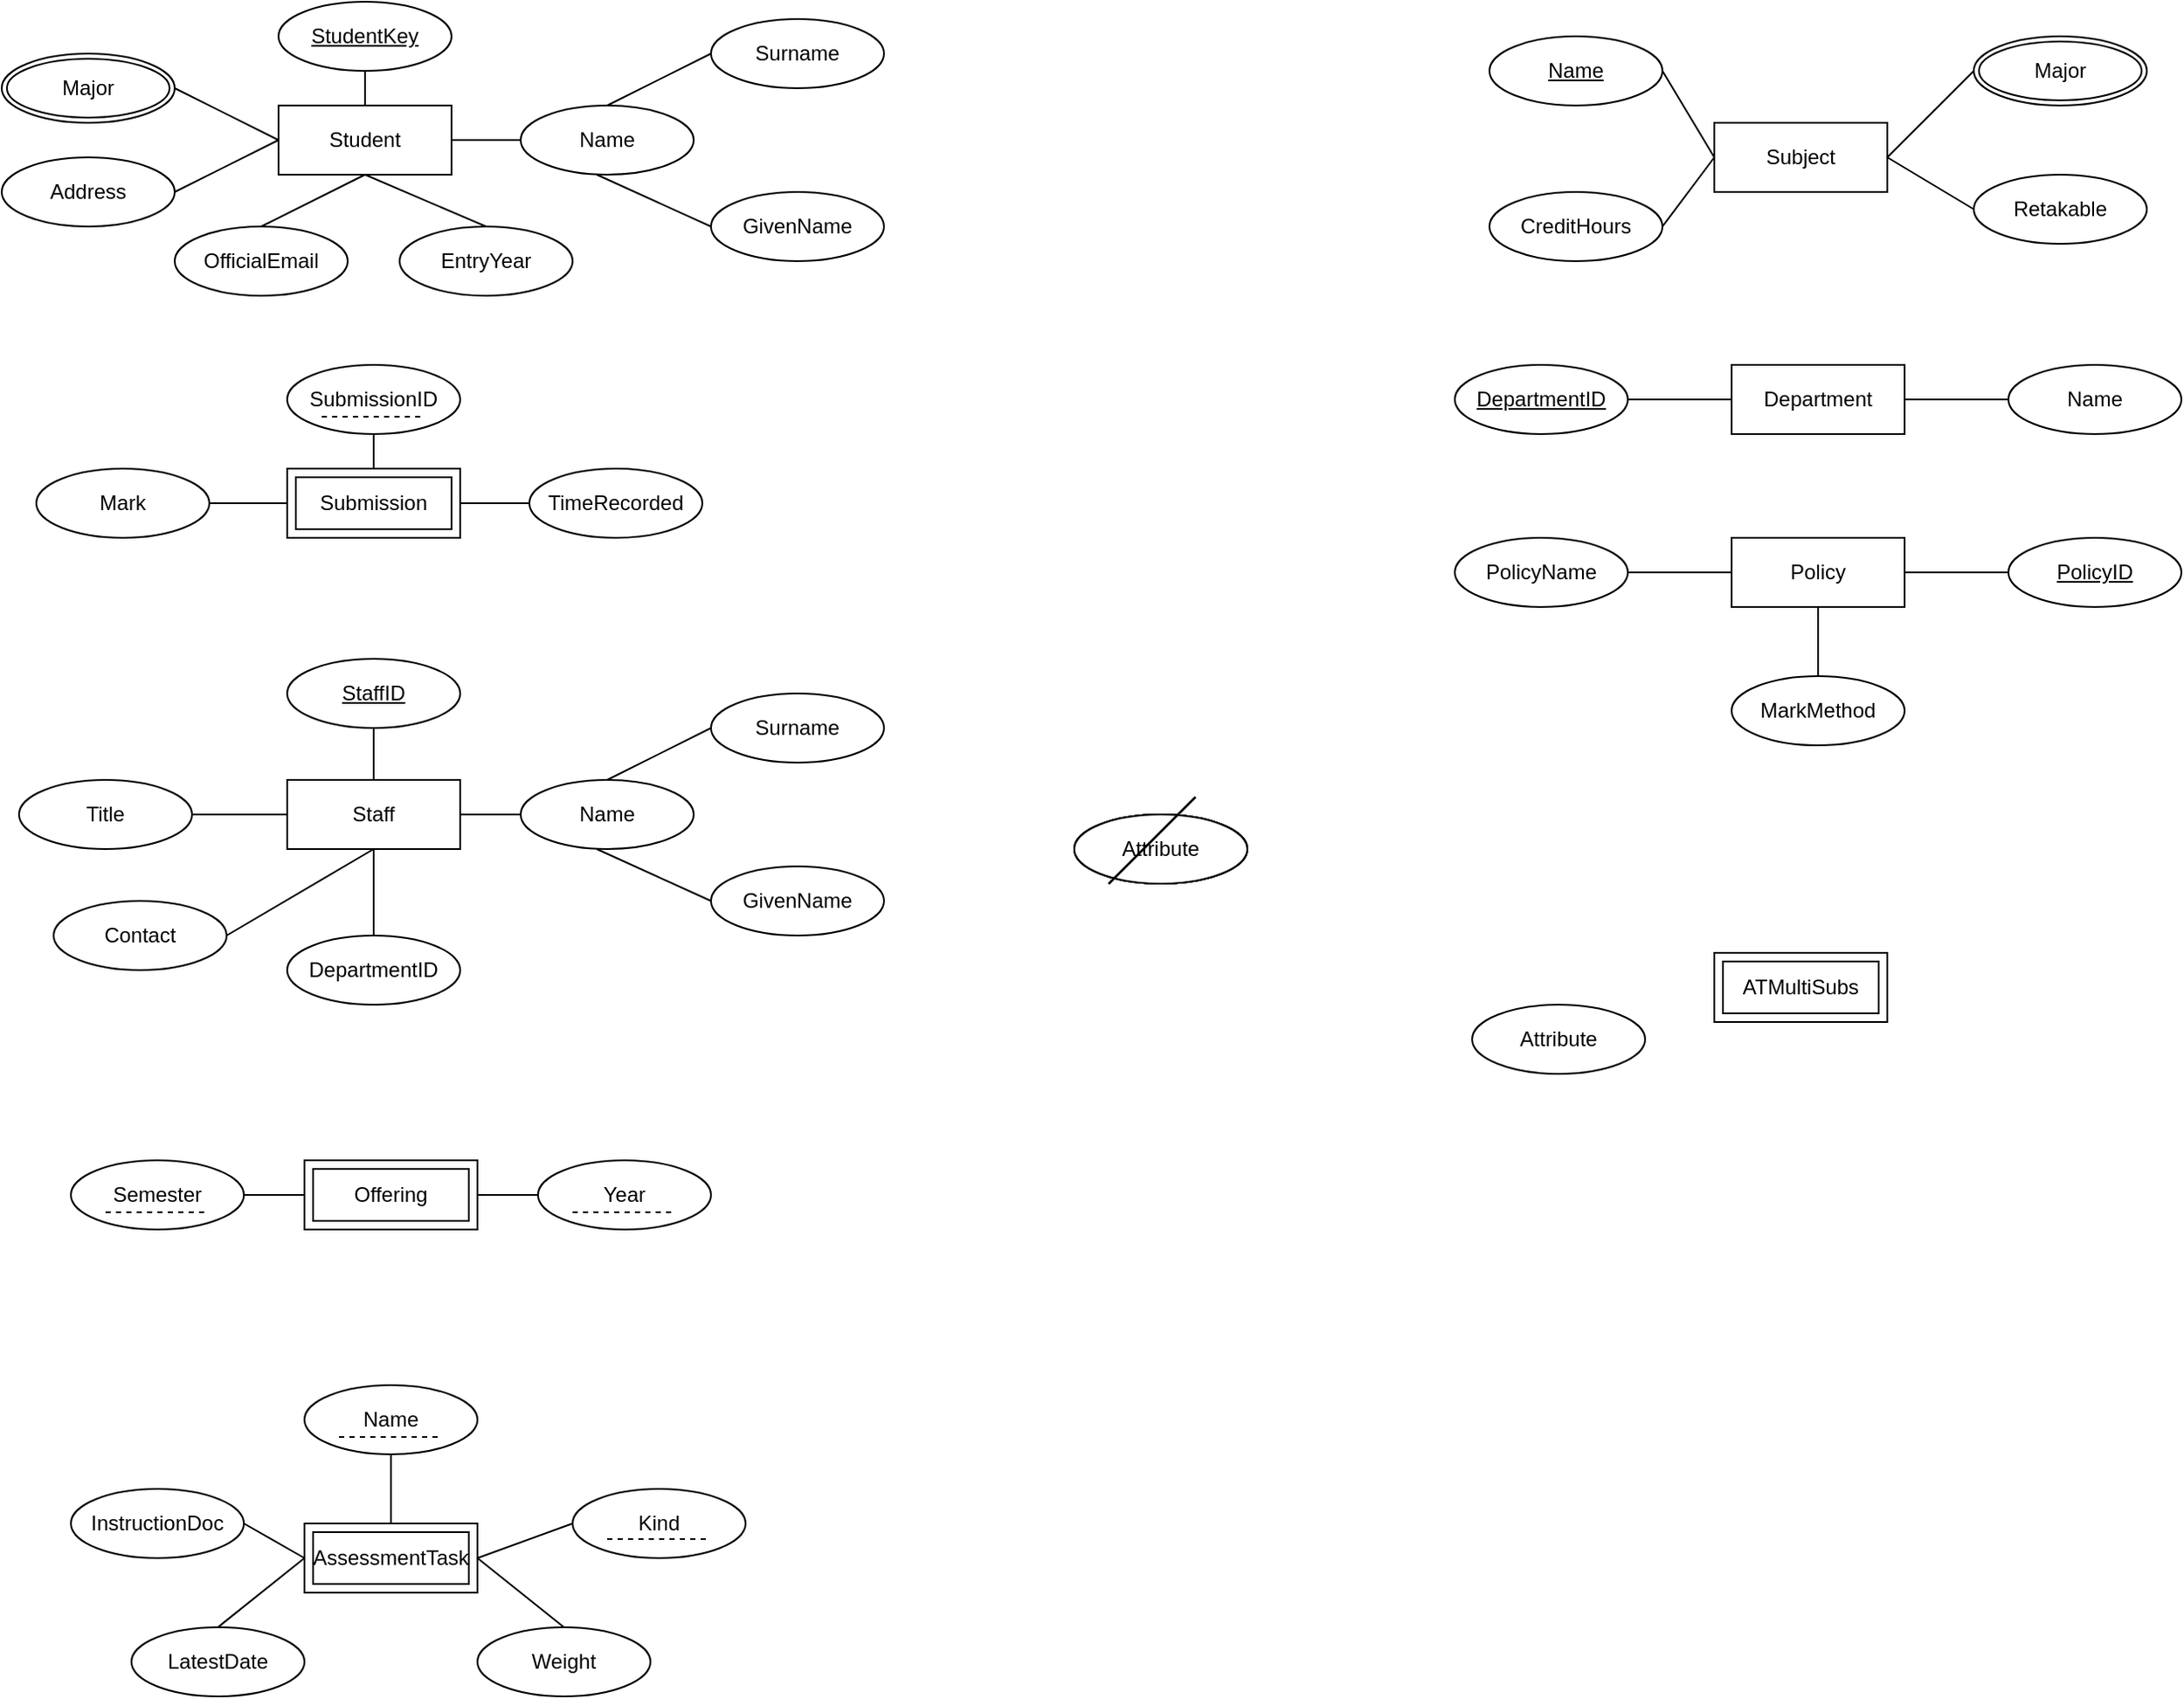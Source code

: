 <mxfile version="24.7.10">
  <diagram id="R2lEEEUBdFMjLlhIrx00" name="Page-1">
    <mxGraphModel dx="1674" dy="772" grid="1" gridSize="10" guides="1" tooltips="1" connect="1" arrows="1" fold="1" page="1" pageScale="1" pageWidth="850" pageHeight="1100" math="0" shadow="0" extFonts="Permanent Marker^https://fonts.googleapis.com/css?family=Permanent+Marker">
      <root>
        <mxCell id="0" />
        <mxCell id="1" parent="0" />
        <mxCell id="VCvnvQfGlQelMph8vwSg-2" value="Student" style="whiteSpace=wrap;html=1;align=center;" parent="1" vertex="1">
          <mxGeometry x="320" y="80" width="100" height="40" as="geometry" />
        </mxCell>
        <mxCell id="VCvnvQfGlQelMph8vwSg-3" value="&lt;u&gt;StudentKey&lt;/u&gt;" style="ellipse;whiteSpace=wrap;html=1;align=center;" parent="1" vertex="1">
          <mxGeometry x="320" y="20" width="100" height="40" as="geometry" />
        </mxCell>
        <mxCell id="VCvnvQfGlQelMph8vwSg-4" value="Name" style="ellipse;whiteSpace=wrap;html=1;align=center;" parent="1" vertex="1">
          <mxGeometry x="460" y="80" width="100" height="40" as="geometry" />
        </mxCell>
        <mxCell id="VCvnvQfGlQelMph8vwSg-5" value="" style="endArrow=none;html=1;rounded=0;entryX=0.5;entryY=1;entryDx=0;entryDy=0;exitX=0.5;exitY=0;exitDx=0;exitDy=0;" parent="1" source="VCvnvQfGlQelMph8vwSg-2" target="VCvnvQfGlQelMph8vwSg-3" edge="1">
          <mxGeometry width="50" height="50" relative="1" as="geometry">
            <mxPoint x="350" y="180" as="sourcePoint" />
            <mxPoint x="400" y="130" as="targetPoint" />
          </mxGeometry>
        </mxCell>
        <mxCell id="VCvnvQfGlQelMph8vwSg-6" value="" style="endArrow=none;html=1;rounded=0;entryX=1;entryY=0.5;entryDx=0;entryDy=0;exitX=0;exitY=0.5;exitDx=0;exitDy=0;" parent="1" source="VCvnvQfGlQelMph8vwSg-4" target="VCvnvQfGlQelMph8vwSg-2" edge="1">
          <mxGeometry width="50" height="50" relative="1" as="geometry">
            <mxPoint x="410" y="190" as="sourcePoint" />
            <mxPoint x="460" y="140" as="targetPoint" />
          </mxGeometry>
        </mxCell>
        <mxCell id="VCvnvQfGlQelMph8vwSg-7" value="TimeRecorded" style="ellipse;whiteSpace=wrap;html=1;align=center;" parent="1" vertex="1">
          <mxGeometry x="465" y="290" width="100" height="40" as="geometry" />
        </mxCell>
        <mxCell id="VCvnvQfGlQelMph8vwSg-8" value="Mark" style="ellipse;whiteSpace=wrap;html=1;align=center;" parent="1" vertex="1">
          <mxGeometry x="180" y="290" width="100" height="40" as="geometry" />
        </mxCell>
        <mxCell id="VCvnvQfGlQelMph8vwSg-9" value="OfficialEmail" style="ellipse;whiteSpace=wrap;html=1;align=center;" parent="1" vertex="1">
          <mxGeometry x="260" y="150" width="100" height="40" as="geometry" />
        </mxCell>
        <mxCell id="VCvnvQfGlQelMph8vwSg-10" value="Address" style="ellipse;whiteSpace=wrap;html=1;align=center;" parent="1" vertex="1">
          <mxGeometry x="160" y="110" width="100" height="40" as="geometry" />
        </mxCell>
        <mxCell id="VCvnvQfGlQelMph8vwSg-12" value="EntryYear" style="ellipse;whiteSpace=wrap;html=1;align=center;" parent="1" vertex="1">
          <mxGeometry x="390" y="150" width="100" height="40" as="geometry" />
        </mxCell>
        <mxCell id="VCvnvQfGlQelMph8vwSg-13" value="GivenName" style="ellipse;whiteSpace=wrap;html=1;align=center;" parent="1" vertex="1">
          <mxGeometry x="570" y="130" width="100" height="40" as="geometry" />
        </mxCell>
        <mxCell id="VCvnvQfGlQelMph8vwSg-14" value="Surname" style="ellipse;whiteSpace=wrap;html=1;align=center;" parent="1" vertex="1">
          <mxGeometry x="570" y="30" width="100" height="40" as="geometry" />
        </mxCell>
        <mxCell id="VCvnvQfGlQelMph8vwSg-15" value="" style="endArrow=none;html=1;rounded=0;entryX=0;entryY=0.5;entryDx=0;entryDy=0;exitX=0.5;exitY=0;exitDx=0;exitDy=0;" parent="1" source="VCvnvQfGlQelMph8vwSg-4" target="VCvnvQfGlQelMph8vwSg-14" edge="1">
          <mxGeometry width="50" height="50" relative="1" as="geometry">
            <mxPoint x="490" y="240" as="sourcePoint" />
            <mxPoint x="540" y="190" as="targetPoint" />
          </mxGeometry>
        </mxCell>
        <mxCell id="VCvnvQfGlQelMph8vwSg-16" value="" style="endArrow=none;html=1;rounded=0;entryX=0.5;entryY=1;entryDx=0;entryDy=0;exitX=0.5;exitY=0;exitDx=0;exitDy=0;" parent="1" source="VCvnvQfGlQelMph8vwSg-31" target="VCvnvQfGlQelMph8vwSg-40" edge="1">
          <mxGeometry width="50" height="50" relative="1" as="geometry">
            <mxPoint x="360" y="600" as="sourcePoint" />
            <mxPoint x="410" y="550" as="targetPoint" />
          </mxGeometry>
        </mxCell>
        <mxCell id="VCvnvQfGlQelMph8vwSg-18" value="" style="endArrow=none;html=1;rounded=0;entryX=0;entryY=0.5;entryDx=0;entryDy=0;exitX=1;exitY=0.5;exitDx=0;exitDy=0;" parent="1" target="VCvnvQfGlQelMph8vwSg-7" edge="1">
          <mxGeometry width="50" height="50" relative="1" as="geometry">
            <mxPoint x="425" y="310" as="sourcePoint" />
            <mxPoint x="445" y="420" as="targetPoint" />
          </mxGeometry>
        </mxCell>
        <mxCell id="VCvnvQfGlQelMph8vwSg-19" value="" style="endArrow=none;html=1;rounded=0;entryX=1;entryY=0.5;entryDx=0;entryDy=0;exitX=0;exitY=0.5;exitDx=0;exitDy=0;" parent="1" target="VCvnvQfGlQelMph8vwSg-8" edge="1">
          <mxGeometry width="50" height="50" relative="1" as="geometry">
            <mxPoint x="325" y="310" as="sourcePoint" />
            <mxPoint x="360" y="300" as="targetPoint" />
          </mxGeometry>
        </mxCell>
        <mxCell id="VCvnvQfGlQelMph8vwSg-20" value="" style="endArrow=none;html=1;rounded=0;entryX=0.5;entryY=1;entryDx=0;entryDy=0;exitX=0.5;exitY=0;exitDx=0;exitDy=0;" parent="1" source="VCvnvQfGlQelMph8vwSg-9" target="VCvnvQfGlQelMph8vwSg-2" edge="1">
          <mxGeometry width="50" height="50" relative="1" as="geometry">
            <mxPoint x="330" y="160" as="sourcePoint" />
            <mxPoint x="350" y="260" as="targetPoint" />
          </mxGeometry>
        </mxCell>
        <mxCell id="VCvnvQfGlQelMph8vwSg-21" value="" style="endArrow=none;html=1;rounded=0;entryX=0;entryY=0.5;entryDx=0;entryDy=0;exitX=1;exitY=0.5;exitDx=0;exitDy=0;" parent="1" source="VCvnvQfGlQelMph8vwSg-10" target="VCvnvQfGlQelMph8vwSg-2" edge="1">
          <mxGeometry width="50" height="50" relative="1" as="geometry">
            <mxPoint x="230" y="310" as="sourcePoint" />
            <mxPoint x="280" y="260" as="targetPoint" />
          </mxGeometry>
        </mxCell>
        <mxCell id="VCvnvQfGlQelMph8vwSg-22" value="" style="endArrow=none;html=1;rounded=0;entryX=0;entryY=0.5;entryDx=0;entryDy=0;exitX=1;exitY=0.5;exitDx=0;exitDy=0;" parent="1" source="VCvnvQfGlQelMph8vwSg-25" target="VCvnvQfGlQelMph8vwSg-2" edge="1">
          <mxGeometry width="50" height="50" relative="1" as="geometry">
            <mxPoint x="270" y="100" as="sourcePoint" />
            <mxPoint x="280" y="210" as="targetPoint" />
          </mxGeometry>
        </mxCell>
        <mxCell id="VCvnvQfGlQelMph8vwSg-23" value="" style="endArrow=none;html=1;rounded=0;entryX=0.5;entryY=1;entryDx=0;entryDy=0;exitX=0.5;exitY=0;exitDx=0;exitDy=0;" parent="1" source="VCvnvQfGlQelMph8vwSg-12" target="VCvnvQfGlQelMph8vwSg-2" edge="1">
          <mxGeometry width="50" height="50" relative="1" as="geometry">
            <mxPoint x="240" y="280" as="sourcePoint" />
            <mxPoint x="290" y="230" as="targetPoint" />
          </mxGeometry>
        </mxCell>
        <mxCell id="VCvnvQfGlQelMph8vwSg-24" value="" style="endArrow=none;html=1;rounded=0;entryX=0.44;entryY=1;entryDx=0;entryDy=0;entryPerimeter=0;exitX=0;exitY=0.5;exitDx=0;exitDy=0;" parent="1" source="VCvnvQfGlQelMph8vwSg-13" target="VCvnvQfGlQelMph8vwSg-4" edge="1">
          <mxGeometry width="50" height="50" relative="1" as="geometry">
            <mxPoint x="485" y="220" as="sourcePoint" />
            <mxPoint x="535" y="170" as="targetPoint" />
          </mxGeometry>
        </mxCell>
        <mxCell id="VCvnvQfGlQelMph8vwSg-25" value="Major" style="ellipse;shape=doubleEllipse;margin=3;whiteSpace=wrap;html=1;align=center;" parent="1" vertex="1">
          <mxGeometry x="160" y="50" width="100" height="40" as="geometry" />
        </mxCell>
        <mxCell id="VCvnvQfGlQelMph8vwSg-27" value="Policy" style="whiteSpace=wrap;html=1;align=center;" parent="1" vertex="1">
          <mxGeometry x="1160" y="330" width="100" height="40" as="geometry" />
        </mxCell>
        <mxCell id="VCvnvQfGlQelMph8vwSg-28" value="Department" style="whiteSpace=wrap;html=1;align=center;" parent="1" vertex="1">
          <mxGeometry x="1160" y="230" width="100" height="40" as="geometry" />
        </mxCell>
        <mxCell id="VCvnvQfGlQelMph8vwSg-31" value="Staff" style="whiteSpace=wrap;html=1;align=center;" parent="1" vertex="1">
          <mxGeometry x="325" y="470" width="100" height="40" as="geometry" />
        </mxCell>
        <mxCell id="VCvnvQfGlQelMph8vwSg-37" value="DepartmentID" style="ellipse;whiteSpace=wrap;html=1;align=center;" parent="1" vertex="1">
          <mxGeometry x="325" y="560" width="100" height="40" as="geometry" />
        </mxCell>
        <mxCell id="VCvnvQfGlQelMph8vwSg-38" value="Contact" style="ellipse;whiteSpace=wrap;html=1;align=center;" parent="1" vertex="1">
          <mxGeometry x="190" y="540" width="100" height="40" as="geometry" />
        </mxCell>
        <mxCell id="VCvnvQfGlQelMph8vwSg-39" value="Title" style="ellipse;whiteSpace=wrap;html=1;align=center;" parent="1" vertex="1">
          <mxGeometry x="170" y="470" width="100" height="40" as="geometry" />
        </mxCell>
        <mxCell id="VCvnvQfGlQelMph8vwSg-40" value="&lt;u&gt;StaffID&lt;/u&gt;" style="ellipse;whiteSpace=wrap;html=1;align=center;" parent="1" vertex="1">
          <mxGeometry x="325" y="400" width="100" height="40" as="geometry" />
        </mxCell>
        <mxCell id="eXlouW0JOAqDYS6c-oz2-2" value="Name" style="ellipse;whiteSpace=wrap;html=1;align=center;" parent="1" vertex="1">
          <mxGeometry x="460" y="470" width="100" height="40" as="geometry" />
        </mxCell>
        <mxCell id="eXlouW0JOAqDYS6c-oz2-3" value="GivenName" style="ellipse;whiteSpace=wrap;html=1;align=center;" parent="1" vertex="1">
          <mxGeometry x="570" y="520" width="100" height="40" as="geometry" />
        </mxCell>
        <mxCell id="eXlouW0JOAqDYS6c-oz2-4" value="Surname" style="ellipse;whiteSpace=wrap;html=1;align=center;" parent="1" vertex="1">
          <mxGeometry x="570" y="420" width="100" height="40" as="geometry" />
        </mxCell>
        <mxCell id="eXlouW0JOAqDYS6c-oz2-5" value="" style="endArrow=none;html=1;rounded=0;entryX=0;entryY=0.5;entryDx=0;entryDy=0;exitX=0.5;exitY=0;exitDx=0;exitDy=0;" parent="1" source="eXlouW0JOAqDYS6c-oz2-2" target="eXlouW0JOAqDYS6c-oz2-4" edge="1">
          <mxGeometry width="50" height="50" relative="1" as="geometry">
            <mxPoint x="490" y="630" as="sourcePoint" />
            <mxPoint x="540" y="580" as="targetPoint" />
          </mxGeometry>
        </mxCell>
        <mxCell id="eXlouW0JOAqDYS6c-oz2-6" value="" style="endArrow=none;html=1;rounded=0;entryX=0.44;entryY=1;entryDx=0;entryDy=0;entryPerimeter=0;exitX=0;exitY=0.5;exitDx=0;exitDy=0;" parent="1" source="eXlouW0JOAqDYS6c-oz2-3" target="eXlouW0JOAqDYS6c-oz2-2" edge="1">
          <mxGeometry width="50" height="50" relative="1" as="geometry">
            <mxPoint x="485" y="610" as="sourcePoint" />
            <mxPoint x="535" y="560" as="targetPoint" />
          </mxGeometry>
        </mxCell>
        <mxCell id="eXlouW0JOAqDYS6c-oz2-7" value="" style="endArrow=none;html=1;rounded=0;entryX=0.5;entryY=1;entryDx=0;entryDy=0;exitX=0.5;exitY=0;exitDx=0;exitDy=0;" parent="1" source="VCvnvQfGlQelMph8vwSg-37" target="VCvnvQfGlQelMph8vwSg-31" edge="1">
          <mxGeometry width="50" height="50" relative="1" as="geometry">
            <mxPoint x="375" y="560" as="sourcePoint" />
            <mxPoint x="400" y="510" as="targetPoint" />
          </mxGeometry>
        </mxCell>
        <mxCell id="eXlouW0JOAqDYS6c-oz2-8" value="" style="endArrow=none;html=1;rounded=0;entryX=0.5;entryY=1;entryDx=0;entryDy=0;exitX=1;exitY=0.5;exitDx=0;exitDy=0;" parent="1" source="VCvnvQfGlQelMph8vwSg-38" target="VCvnvQfGlQelMph8vwSg-31" edge="1">
          <mxGeometry width="50" height="50" relative="1" as="geometry">
            <mxPoint x="270" y="560" as="sourcePoint" />
            <mxPoint x="300" y="580" as="targetPoint" />
          </mxGeometry>
        </mxCell>
        <mxCell id="eXlouW0JOAqDYS6c-oz2-9" value="" style="endArrow=none;html=1;rounded=0;entryX=0;entryY=0.5;entryDx=0;entryDy=0;exitX=1;exitY=0.5;exitDx=0;exitDy=0;" parent="1" source="VCvnvQfGlQelMph8vwSg-39" target="VCvnvQfGlQelMph8vwSg-31" edge="1">
          <mxGeometry width="50" height="50" relative="1" as="geometry">
            <mxPoint x="260" y="490" as="sourcePoint" />
            <mxPoint x="280" y="480" as="targetPoint" />
          </mxGeometry>
        </mxCell>
        <mxCell id="eXlouW0JOAqDYS6c-oz2-10" value="" style="endArrow=none;html=1;rounded=0;entryX=0;entryY=0.5;entryDx=0;entryDy=0;exitX=1;exitY=0.5;exitDx=0;exitDy=0;" parent="1" source="VCvnvQfGlQelMph8vwSg-31" target="eXlouW0JOAqDYS6c-oz2-2" edge="1">
          <mxGeometry width="50" height="50" relative="1" as="geometry">
            <mxPoint x="370" y="610" as="sourcePoint" />
            <mxPoint x="420" y="560" as="targetPoint" />
          </mxGeometry>
        </mxCell>
        <mxCell id="mnN8IoAwBoR8R1zvXEXl-6" value="SubmissionID" style="ellipse;whiteSpace=wrap;html=1;align=center;" parent="1" vertex="1">
          <mxGeometry x="325" y="230" width="100" height="40" as="geometry" />
        </mxCell>
        <mxCell id="mnN8IoAwBoR8R1zvXEXl-7" value="LatestDate" style="ellipse;whiteSpace=wrap;html=1;align=center;" parent="1" vertex="1">
          <mxGeometry x="235" y="960" width="100" height="40" as="geometry" />
        </mxCell>
        <mxCell id="mnN8IoAwBoR8R1zvXEXl-8" value="InstructionDoc" style="ellipse;whiteSpace=wrap;html=1;align=center;" parent="1" vertex="1">
          <mxGeometry x="200" y="880" width="100" height="40" as="geometry" />
        </mxCell>
        <mxCell id="mnN8IoAwBoR8R1zvXEXl-9" value="Kind" style="ellipse;whiteSpace=wrap;html=1;align=center;" parent="1" vertex="1">
          <mxGeometry x="490" y="880" width="100" height="40" as="geometry" />
        </mxCell>
        <mxCell id="mnN8IoAwBoR8R1zvXEXl-10" value="Weight" style="ellipse;whiteSpace=wrap;html=1;align=center;" parent="1" vertex="1">
          <mxGeometry x="435" y="960" width="100" height="40" as="geometry" />
        </mxCell>
        <mxCell id="mnN8IoAwBoR8R1zvXEXl-11" value="Name" style="ellipse;whiteSpace=wrap;html=1;align=center;" parent="1" vertex="1">
          <mxGeometry x="335" y="820" width="100" height="40" as="geometry" />
        </mxCell>
        <mxCell id="mnN8IoAwBoR8R1zvXEXl-12" value="Year" style="ellipse;whiteSpace=wrap;html=1;align=center;" parent="1" vertex="1">
          <mxGeometry x="470" y="690" width="100" height="40" as="geometry" />
        </mxCell>
        <mxCell id="mnN8IoAwBoR8R1zvXEXl-13" value="Semester" style="ellipse;whiteSpace=wrap;html=1;align=center;" parent="1" vertex="1">
          <mxGeometry x="200" y="690" width="100" height="40" as="geometry" />
        </mxCell>
        <mxCell id="mnN8IoAwBoR8R1zvXEXl-14" value="Offering" style="shape=ext;margin=3;double=1;whiteSpace=wrap;html=1;align=center;" parent="1" vertex="1">
          <mxGeometry x="335" y="690" width="100" height="40" as="geometry" />
        </mxCell>
        <mxCell id="mnN8IoAwBoR8R1zvXEXl-15" value="" style="endArrow=none;dashed=1;html=1;rounded=0;" parent="1" edge="1">
          <mxGeometry width="50" height="50" relative="1" as="geometry">
            <mxPoint x="220" y="720" as="sourcePoint" />
            <mxPoint x="280" y="720" as="targetPoint" />
          </mxGeometry>
        </mxCell>
        <mxCell id="mnN8IoAwBoR8R1zvXEXl-17" value="" style="endArrow=none;dashed=1;html=1;rounded=0;" parent="1" edge="1">
          <mxGeometry width="50" height="50" relative="1" as="geometry">
            <mxPoint x="490" y="720" as="sourcePoint" />
            <mxPoint x="550" y="720" as="targetPoint" />
          </mxGeometry>
        </mxCell>
        <mxCell id="mnN8IoAwBoR8R1zvXEXl-19" value="" style="endArrow=none;html=1;rounded=0;exitX=1;exitY=0.5;exitDx=0;exitDy=0;entryX=0;entryY=0.5;entryDx=0;entryDy=0;" parent="1" edge="1" target="mnN8IoAwBoR8R1zvXEXl-9" source="nyFeSnovGv8x3WM9wv4v-2">
          <mxGeometry width="50" height="50" relative="1" as="geometry">
            <mxPoint x="520" y="850" as="sourcePoint" />
            <mxPoint x="570" y="800" as="targetPoint" />
          </mxGeometry>
        </mxCell>
        <mxCell id="mnN8IoAwBoR8R1zvXEXl-20" value="" style="endArrow=none;html=1;rounded=0;exitX=1;exitY=0.5;exitDx=0;exitDy=0;entryX=0.5;entryY=0;entryDx=0;entryDy=0;" parent="1" edge="1" target="mnN8IoAwBoR8R1zvXEXl-10" source="nyFeSnovGv8x3WM9wv4v-2">
          <mxGeometry width="50" height="50" relative="1" as="geometry">
            <mxPoint x="690" y="890" as="sourcePoint" />
            <mxPoint x="740" y="840" as="targetPoint" />
          </mxGeometry>
        </mxCell>
        <mxCell id="mnN8IoAwBoR8R1zvXEXl-21" value="" style="endArrow=none;html=1;rounded=0;exitX=0.5;exitY=0;exitDx=0;exitDy=0;entryX=0.5;entryY=1;entryDx=0;entryDy=0;" parent="1" edge="1" target="mnN8IoAwBoR8R1zvXEXl-11" source="nyFeSnovGv8x3WM9wv4v-2">
          <mxGeometry width="50" height="50" relative="1" as="geometry">
            <mxPoint x="670" y="840" as="sourcePoint" />
            <mxPoint x="720" y="790" as="targetPoint" />
          </mxGeometry>
        </mxCell>
        <mxCell id="mnN8IoAwBoR8R1zvXEXl-22" value="" style="endArrow=none;html=1;rounded=0;exitX=1;exitY=0.5;exitDx=0;exitDy=0;entryX=0;entryY=0.5;entryDx=0;entryDy=0;" parent="1" source="mnN8IoAwBoR8R1zvXEXl-14" target="mnN8IoAwBoR8R1zvXEXl-12" edge="1">
          <mxGeometry width="50" height="50" relative="1" as="geometry">
            <mxPoint x="500" y="580" as="sourcePoint" />
            <mxPoint x="540" y="600" as="targetPoint" />
          </mxGeometry>
        </mxCell>
        <mxCell id="mnN8IoAwBoR8R1zvXEXl-23" value="" style="endArrow=none;html=1;rounded=0;exitX=1;exitY=0.5;exitDx=0;exitDy=0;entryX=0;entryY=0.5;entryDx=0;entryDy=0;" parent="1" source="mnN8IoAwBoR8R1zvXEXl-13" target="mnN8IoAwBoR8R1zvXEXl-14" edge="1">
          <mxGeometry width="50" height="50" relative="1" as="geometry">
            <mxPoint x="310" y="630" as="sourcePoint" />
            <mxPoint x="360" y="580" as="targetPoint" />
          </mxGeometry>
        </mxCell>
        <mxCell id="nyFeSnovGv8x3WM9wv4v-1" value="" style="endArrow=none;html=1;rounded=0;entryX=0.5;entryY=1;entryDx=0;entryDy=0;" edge="1" parent="1" target="mnN8IoAwBoR8R1zvXEXl-6">
          <mxGeometry width="50" height="50" relative="1" as="geometry">
            <mxPoint x="375" y="290" as="sourcePoint" />
            <mxPoint x="450" y="470" as="targetPoint" />
          </mxGeometry>
        </mxCell>
        <mxCell id="nyFeSnovGv8x3WM9wv4v-2" value="AssessmentTask" style="shape=ext;margin=3;double=1;whiteSpace=wrap;html=1;align=center;" vertex="1" parent="1">
          <mxGeometry x="335" y="900" width="100" height="40" as="geometry" />
        </mxCell>
        <mxCell id="nyFeSnovGv8x3WM9wv4v-3" value="" style="endArrow=none;dashed=1;html=1;rounded=0;" edge="1" parent="1">
          <mxGeometry width="50" height="50" relative="1" as="geometry">
            <mxPoint x="355" y="850" as="sourcePoint" />
            <mxPoint x="415" y="850" as="targetPoint" />
          </mxGeometry>
        </mxCell>
        <mxCell id="nyFeSnovGv8x3WM9wv4v-4" value="" style="endArrow=none;dashed=1;html=1;rounded=0;" edge="1" parent="1">
          <mxGeometry width="50" height="50" relative="1" as="geometry">
            <mxPoint x="510" y="909" as="sourcePoint" />
            <mxPoint x="570" y="909" as="targetPoint" />
          </mxGeometry>
        </mxCell>
        <mxCell id="nyFeSnovGv8x3WM9wv4v-5" value="" style="endArrow=none;html=1;rounded=0;exitX=0;exitY=0.5;exitDx=0;exitDy=0;entryX=1;entryY=0.5;entryDx=0;entryDy=0;" edge="1" parent="1" source="nyFeSnovGv8x3WM9wv4v-2" target="mnN8IoAwBoR8R1zvXEXl-8">
          <mxGeometry width="50" height="50" relative="1" as="geometry">
            <mxPoint x="319" y="880" as="sourcePoint" />
            <mxPoint x="319" y="840" as="targetPoint" />
          </mxGeometry>
        </mxCell>
        <mxCell id="nyFeSnovGv8x3WM9wv4v-6" value="" style="endArrow=none;html=1;rounded=0;exitX=0.5;exitY=0;exitDx=0;exitDy=0;entryX=0;entryY=0.5;entryDx=0;entryDy=0;" edge="1" parent="1" source="mnN8IoAwBoR8R1zvXEXl-7" target="nyFeSnovGv8x3WM9wv4v-2">
          <mxGeometry width="50" height="50" relative="1" as="geometry">
            <mxPoint x="405" y="920" as="sourcePoint" />
            <mxPoint x="405" y="880" as="targetPoint" />
          </mxGeometry>
        </mxCell>
        <mxCell id="nyFeSnovGv8x3WM9wv4v-7" value="Subject" style="whiteSpace=wrap;html=1;align=center;" vertex="1" parent="1">
          <mxGeometry x="1150" y="90" width="100" height="40" as="geometry" />
        </mxCell>
        <mxCell id="nyFeSnovGv8x3WM9wv4v-8" value="Attribute" style="ellipse;whiteSpace=wrap;html=1;align=center;" vertex="1" parent="1">
          <mxGeometry x="780" y="490" width="100" height="40" as="geometry" />
        </mxCell>
        <mxCell id="nyFeSnovGv8x3WM9wv4v-9" value="Attribute" style="ellipse;whiteSpace=wrap;html=1;align=center;" vertex="1" parent="1">
          <mxGeometry x="780" y="490" width="100" height="40" as="geometry" />
        </mxCell>
        <mxCell id="nyFeSnovGv8x3WM9wv4v-10" value="Attribute" style="ellipse;whiteSpace=wrap;html=1;align=center;" vertex="1" parent="1">
          <mxGeometry x="780" y="490" width="100" height="40" as="geometry" />
        </mxCell>
        <mxCell id="nyFeSnovGv8x3WM9wv4v-11" value="Attribute" style="ellipse;whiteSpace=wrap;html=1;align=center;" vertex="1" parent="1">
          <mxGeometry x="780" y="490" width="100" height="40" as="geometry" />
        </mxCell>
        <mxCell id="nyFeSnovGv8x3WM9wv4v-12" value="Attribute" style="ellipse;whiteSpace=wrap;html=1;align=center;" vertex="1" parent="1">
          <mxGeometry x="1010" y="600" width="100" height="40" as="geometry" />
        </mxCell>
        <mxCell id="nyFeSnovGv8x3WM9wv4v-13" value="MarkMethod" style="ellipse;whiteSpace=wrap;html=1;align=center;" vertex="1" parent="1">
          <mxGeometry x="1160" y="410" width="100" height="40" as="geometry" />
        </mxCell>
        <mxCell id="nyFeSnovGv8x3WM9wv4v-14" value="PolicyName" style="ellipse;whiteSpace=wrap;html=1;align=center;" vertex="1" parent="1">
          <mxGeometry x="1000" y="330" width="100" height="40" as="geometry" />
        </mxCell>
        <mxCell id="nyFeSnovGv8x3WM9wv4v-15" value="&lt;u&gt;PolicyID&lt;/u&gt;" style="ellipse;whiteSpace=wrap;html=1;align=center;" vertex="1" parent="1">
          <mxGeometry x="1320" y="330" width="100" height="40" as="geometry" />
        </mxCell>
        <mxCell id="nyFeSnovGv8x3WM9wv4v-16" value="Name" style="ellipse;whiteSpace=wrap;html=1;align=center;" vertex="1" parent="1">
          <mxGeometry x="1320" y="230" width="100" height="40" as="geometry" />
        </mxCell>
        <mxCell id="nyFeSnovGv8x3WM9wv4v-18" value="&lt;u&gt;DepartmentID&lt;/u&gt;" style="ellipse;whiteSpace=wrap;html=1;align=center;" vertex="1" parent="1">
          <mxGeometry x="1000" y="230" width="100" height="40" as="geometry" />
        </mxCell>
        <mxCell id="nyFeSnovGv8x3WM9wv4v-19" value="Retakable" style="ellipse;whiteSpace=wrap;html=1;align=center;" vertex="1" parent="1">
          <mxGeometry x="1300" y="120" width="100" height="40" as="geometry" />
        </mxCell>
        <mxCell id="nyFeSnovGv8x3WM9wv4v-21" value="CreditHours" style="ellipse;whiteSpace=wrap;html=1;align=center;" vertex="1" parent="1">
          <mxGeometry x="1020" y="130" width="100" height="40" as="geometry" />
        </mxCell>
        <mxCell id="nyFeSnovGv8x3WM9wv4v-22" value="&lt;u&gt;Name&lt;/u&gt;" style="ellipse;whiteSpace=wrap;html=1;align=center;" vertex="1" parent="1">
          <mxGeometry x="1020" y="40" width="100" height="40" as="geometry" />
        </mxCell>
        <mxCell id="nyFeSnovGv8x3WM9wv4v-23" value="" style="endArrow=none;html=1;rounded=0;" edge="1" parent="1">
          <mxGeometry width="50" height="50" relative="1" as="geometry">
            <mxPoint x="800" y="530" as="sourcePoint" />
            <mxPoint x="850" y="480" as="targetPoint" />
          </mxGeometry>
        </mxCell>
        <mxCell id="nyFeSnovGv8x3WM9wv4v-24" value="" style="endArrow=none;html=1;rounded=0;" edge="1" parent="1">
          <mxGeometry width="50" height="50" relative="1" as="geometry">
            <mxPoint x="800" y="530" as="sourcePoint" />
            <mxPoint x="850" y="480" as="targetPoint" />
          </mxGeometry>
        </mxCell>
        <mxCell id="nyFeSnovGv8x3WM9wv4v-25" value="" style="endArrow=none;html=1;rounded=0;" edge="1" parent="1">
          <mxGeometry width="50" height="50" relative="1" as="geometry">
            <mxPoint x="800" y="530" as="sourcePoint" />
            <mxPoint x="850" y="480" as="targetPoint" />
          </mxGeometry>
        </mxCell>
        <mxCell id="nyFeSnovGv8x3WM9wv4v-26" value="" style="endArrow=none;html=1;rounded=0;" edge="1" parent="1">
          <mxGeometry width="50" height="50" relative="1" as="geometry">
            <mxPoint x="800" y="530" as="sourcePoint" />
            <mxPoint x="850" y="480" as="targetPoint" />
          </mxGeometry>
        </mxCell>
        <mxCell id="nyFeSnovGv8x3WM9wv4v-27" value="" style="endArrow=none;html=1;rounded=0;" edge="1" parent="1">
          <mxGeometry width="50" height="50" relative="1" as="geometry">
            <mxPoint x="800" y="530" as="sourcePoint" />
            <mxPoint x="850" y="480" as="targetPoint" />
          </mxGeometry>
        </mxCell>
        <mxCell id="nyFeSnovGv8x3WM9wv4v-28" value="" style="endArrow=none;html=1;rounded=0;" edge="1" parent="1">
          <mxGeometry width="50" height="50" relative="1" as="geometry">
            <mxPoint x="800" y="530" as="sourcePoint" />
            <mxPoint x="850" y="480" as="targetPoint" />
          </mxGeometry>
        </mxCell>
        <mxCell id="nyFeSnovGv8x3WM9wv4v-29" value="" style="endArrow=none;html=1;rounded=0;entryX=0.5;entryY=1;entryDx=0;entryDy=0;exitX=0.5;exitY=0;exitDx=0;exitDy=0;" edge="1" parent="1" source="nyFeSnovGv8x3WM9wv4v-13" target="VCvnvQfGlQelMph8vwSg-27">
          <mxGeometry width="50" height="50" relative="1" as="geometry">
            <mxPoint x="1100" y="470" as="sourcePoint" />
            <mxPoint x="1150" y="420" as="targetPoint" />
          </mxGeometry>
        </mxCell>
        <mxCell id="nyFeSnovGv8x3WM9wv4v-30" value="" style="endArrow=none;html=1;rounded=0;entryX=0;entryY=0.5;entryDx=0;entryDy=0;exitX=1;exitY=0.5;exitDx=0;exitDy=0;" edge="1" parent="1" source="nyFeSnovGv8x3WM9wv4v-14" target="VCvnvQfGlQelMph8vwSg-27">
          <mxGeometry width="50" height="50" relative="1" as="geometry">
            <mxPoint x="1055" y="440" as="sourcePoint" />
            <mxPoint x="1105" y="390" as="targetPoint" />
          </mxGeometry>
        </mxCell>
        <mxCell id="nyFeSnovGv8x3WM9wv4v-31" value="" style="endArrow=none;html=1;rounded=0;entryX=0;entryY=0.5;entryDx=0;entryDy=0;exitX=1;exitY=0.5;exitDx=0;exitDy=0;" edge="1" parent="1" source="VCvnvQfGlQelMph8vwSg-27" target="nyFeSnovGv8x3WM9wv4v-15">
          <mxGeometry width="50" height="50" relative="1" as="geometry">
            <mxPoint x="1240" y="450" as="sourcePoint" />
            <mxPoint x="1290" y="400" as="targetPoint" />
          </mxGeometry>
        </mxCell>
        <mxCell id="nyFeSnovGv8x3WM9wv4v-32" value="" style="endArrow=none;html=1;rounded=0;entryX=0;entryY=0.5;entryDx=0;entryDy=0;exitX=1;exitY=0.5;exitDx=0;exitDy=0;" edge="1" parent="1" source="VCvnvQfGlQelMph8vwSg-28" target="nyFeSnovGv8x3WM9wv4v-16">
          <mxGeometry width="50" height="50" relative="1" as="geometry">
            <mxPoint x="1200" y="350" as="sourcePoint" />
            <mxPoint x="1250" y="300" as="targetPoint" />
          </mxGeometry>
        </mxCell>
        <mxCell id="nyFeSnovGv8x3WM9wv4v-33" value="" style="endArrow=none;html=1;rounded=0;entryX=0;entryY=0.5;entryDx=0;entryDy=0;exitX=1;exitY=0.5;exitDx=0;exitDy=0;" edge="1" parent="1" source="nyFeSnovGv8x3WM9wv4v-18" target="VCvnvQfGlQelMph8vwSg-28">
          <mxGeometry width="50" height="50" relative="1" as="geometry">
            <mxPoint x="1055" y="290" as="sourcePoint" />
            <mxPoint x="1105" y="240" as="targetPoint" />
          </mxGeometry>
        </mxCell>
        <mxCell id="nyFeSnovGv8x3WM9wv4v-34" value="" style="endArrow=none;html=1;rounded=0;entryX=1;entryY=0.5;entryDx=0;entryDy=0;exitX=0;exitY=0.5;exitDx=0;exitDy=0;" edge="1" parent="1" source="nyFeSnovGv8x3WM9wv4v-19" target="nyFeSnovGv8x3WM9wv4v-7">
          <mxGeometry width="50" height="50" relative="1" as="geometry">
            <mxPoint x="950" y="390" as="sourcePoint" />
            <mxPoint x="1230" y="240" as="targetPoint" />
          </mxGeometry>
        </mxCell>
        <mxCell id="nyFeSnovGv8x3WM9wv4v-35" value="" style="endArrow=none;html=1;rounded=0;entryX=0;entryY=0.5;entryDx=0;entryDy=0;exitX=1;exitY=0.5;exitDx=0;exitDy=0;" edge="1" parent="1" source="nyFeSnovGv8x3WM9wv4v-7" target="nyFeSnovGv8x3WM9wv4v-38">
          <mxGeometry width="50" height="50" relative="1" as="geometry">
            <mxPoint x="950" y="390" as="sourcePoint" />
            <mxPoint x="1310" y="110" as="targetPoint" />
          </mxGeometry>
        </mxCell>
        <mxCell id="nyFeSnovGv8x3WM9wv4v-36" value="" style="endArrow=none;html=1;rounded=0;entryX=0;entryY=0.5;entryDx=0;entryDy=0;exitX=1;exitY=0.5;exitDx=0;exitDy=0;" edge="1" parent="1" source="nyFeSnovGv8x3WM9wv4v-21" target="nyFeSnovGv8x3WM9wv4v-7">
          <mxGeometry width="50" height="50" relative="1" as="geometry">
            <mxPoint x="950" y="390" as="sourcePoint" />
            <mxPoint x="1160" y="240" as="targetPoint" />
          </mxGeometry>
        </mxCell>
        <mxCell id="nyFeSnovGv8x3WM9wv4v-37" value="" style="endArrow=none;html=1;rounded=0;entryX=0;entryY=0.5;entryDx=0;entryDy=0;exitX=1;exitY=0.5;exitDx=0;exitDy=0;" edge="1" parent="1" source="nyFeSnovGv8x3WM9wv4v-22" target="nyFeSnovGv8x3WM9wv4v-7">
          <mxGeometry width="50" height="50" relative="1" as="geometry">
            <mxPoint x="950" y="390" as="sourcePoint" />
            <mxPoint x="1080" y="180" as="targetPoint" />
          </mxGeometry>
        </mxCell>
        <mxCell id="nyFeSnovGv8x3WM9wv4v-38" value="Major" style="ellipse;shape=doubleEllipse;margin=3;whiteSpace=wrap;html=1;align=center;" vertex="1" parent="1">
          <mxGeometry x="1300" y="40" width="100" height="40" as="geometry" />
        </mxCell>
        <mxCell id="nyFeSnovGv8x3WM9wv4v-40" value="Submission" style="shape=ext;margin=3;double=1;whiteSpace=wrap;html=1;align=center;" vertex="1" parent="1">
          <mxGeometry x="325" y="290" width="100" height="40" as="geometry" />
        </mxCell>
        <mxCell id="nyFeSnovGv8x3WM9wv4v-41" value="" style="endArrow=none;dashed=1;html=1;rounded=0;" edge="1" parent="1">
          <mxGeometry width="50" height="50" relative="1" as="geometry">
            <mxPoint x="345" y="260" as="sourcePoint" />
            <mxPoint x="405" y="260" as="targetPoint" />
          </mxGeometry>
        </mxCell>
        <mxCell id="nyFeSnovGv8x3WM9wv4v-42" value="ATMultiSubs" style="shape=ext;margin=3;double=1;whiteSpace=wrap;html=1;align=center;" vertex="1" parent="1">
          <mxGeometry x="1150" y="570" width="100" height="40" as="geometry" />
        </mxCell>
      </root>
    </mxGraphModel>
  </diagram>
</mxfile>

